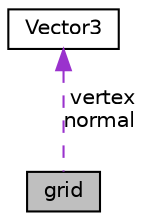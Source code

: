 digraph "grid"
{
  edge [fontname="Helvetica",fontsize="10",labelfontname="Helvetica",labelfontsize="10"];
  node [fontname="Helvetica",fontsize="10",shape=record];
  Node1 [label="grid",height=0.2,width=0.4,color="black", fillcolor="grey75", style="filled", fontcolor="black"];
  Node2 -> Node1 [dir="back",color="darkorchid3",fontsize="10",style="dashed",label=" vertex\nnormal" ,fontname="Helvetica"];
  Node2 [label="Vector3",height=0.2,width=0.4,color="black", fillcolor="white", style="filled",URL="$class_vector3.html"];
}
